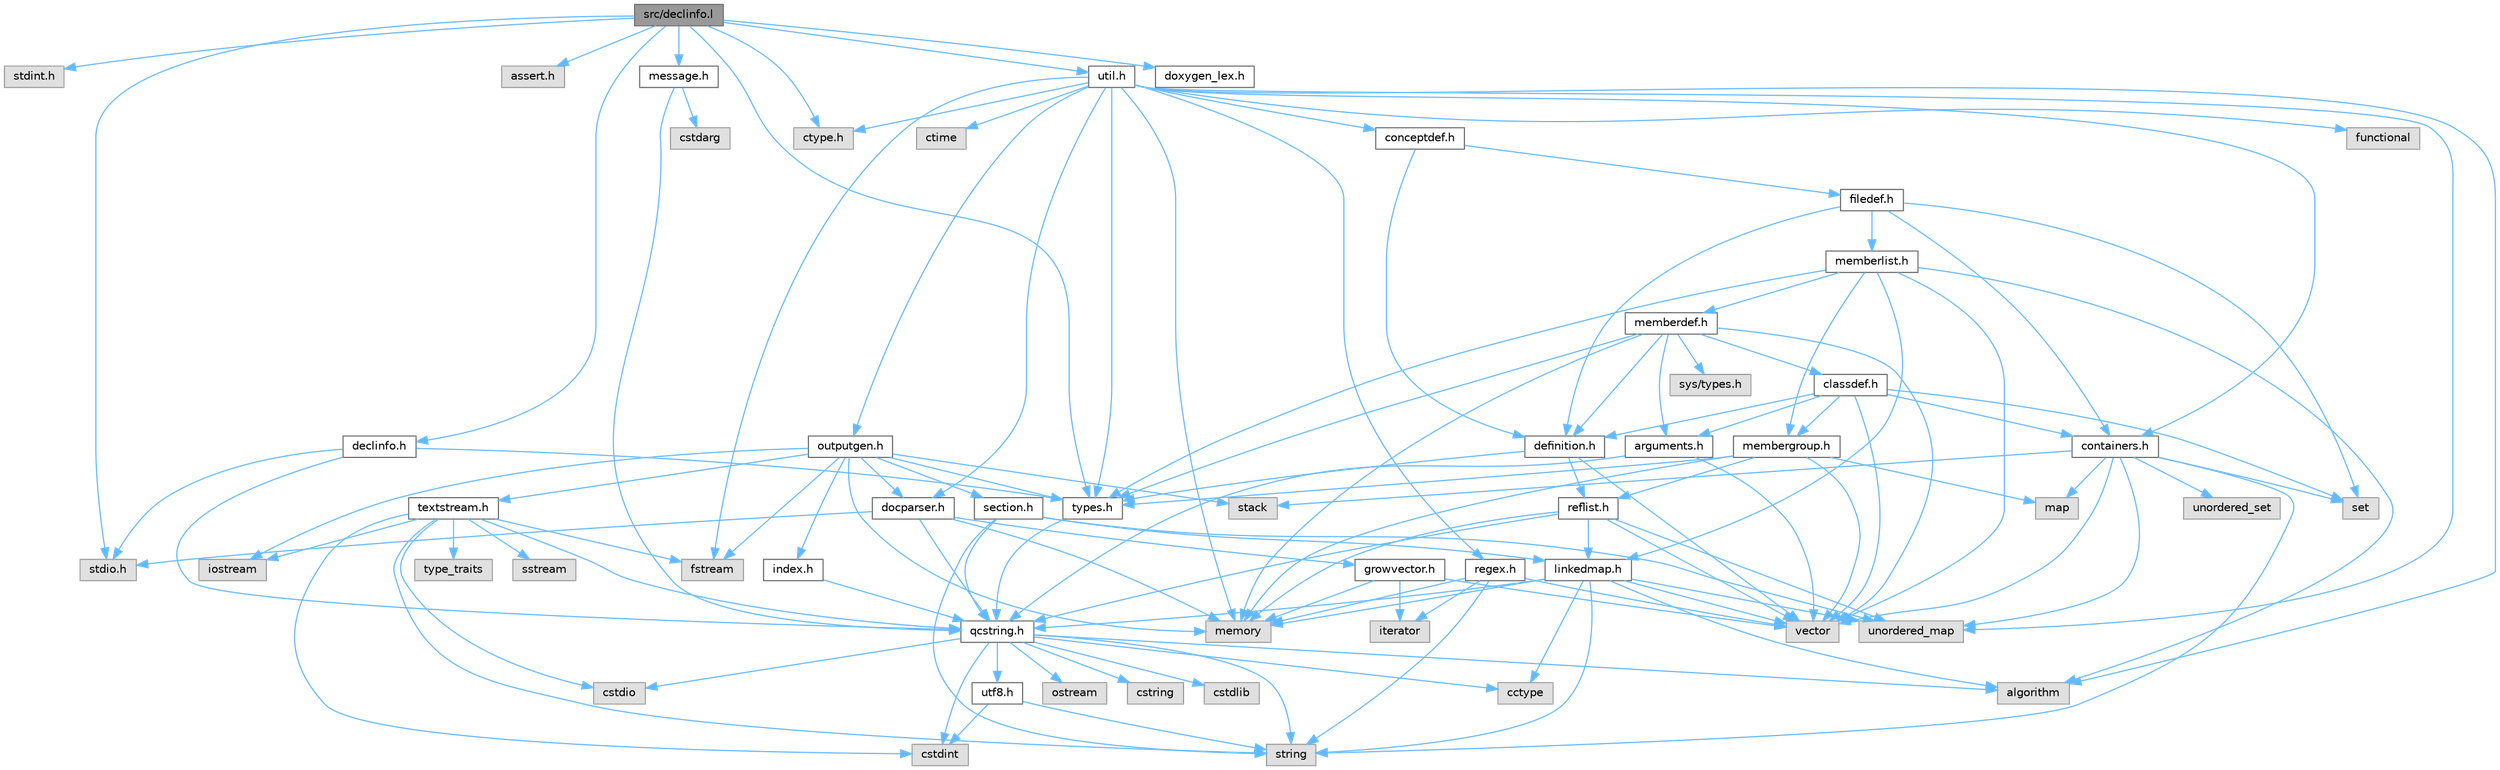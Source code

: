 digraph "src/declinfo.l"
{
 // INTERACTIVE_SVG=YES
 // LATEX_PDF_SIZE
  bgcolor="transparent";
  edge [fontname=Helvetica,fontsize=10,labelfontname=Helvetica,labelfontsize=10];
  node [fontname=Helvetica,fontsize=10,shape=box,height=0.2,width=0.4];
  Node1 [label="src/declinfo.l",height=0.2,width=0.4,color="gray40", fillcolor="grey60", style="filled", fontcolor="black",tooltip=" "];
  Node1 -> Node2 [color="steelblue1",style="solid"];
  Node2 [label="stdint.h",height=0.2,width=0.4,color="grey60", fillcolor="#E0E0E0", style="filled",tooltip=" "];
  Node1 -> Node3 [color="steelblue1",style="solid"];
  Node3 [label="stdio.h",height=0.2,width=0.4,color="grey60", fillcolor="#E0E0E0", style="filled",tooltip=" "];
  Node1 -> Node4 [color="steelblue1",style="solid"];
  Node4 [label="assert.h",height=0.2,width=0.4,color="grey60", fillcolor="#E0E0E0", style="filled",tooltip=" "];
  Node1 -> Node5 [color="steelblue1",style="solid"];
  Node5 [label="ctype.h",height=0.2,width=0.4,color="grey60", fillcolor="#E0E0E0", style="filled",tooltip=" "];
  Node1 -> Node6 [color="steelblue1",style="solid"];
  Node6 [label="declinfo.h",height=0.2,width=0.4,color="grey40", fillcolor="white", style="filled",URL="$d2/d4b/declinfo_8h.html",tooltip=" "];
  Node6 -> Node3 [color="steelblue1",style="solid"];
  Node6 -> Node7 [color="steelblue1",style="solid"];
  Node7 [label="qcstring.h",height=0.2,width=0.4,color="grey40", fillcolor="white", style="filled",URL="$d7/d5c/qcstring_8h.html",tooltip=" "];
  Node7 -> Node8 [color="steelblue1",style="solid"];
  Node8 [label="string",height=0.2,width=0.4,color="grey60", fillcolor="#E0E0E0", style="filled",tooltip=" "];
  Node7 -> Node9 [color="steelblue1",style="solid"];
  Node9 [label="algorithm",height=0.2,width=0.4,color="grey60", fillcolor="#E0E0E0", style="filled",tooltip=" "];
  Node7 -> Node10 [color="steelblue1",style="solid"];
  Node10 [label="cctype",height=0.2,width=0.4,color="grey60", fillcolor="#E0E0E0", style="filled",tooltip=" "];
  Node7 -> Node11 [color="steelblue1",style="solid"];
  Node11 [label="cstring",height=0.2,width=0.4,color="grey60", fillcolor="#E0E0E0", style="filled",tooltip=" "];
  Node7 -> Node12 [color="steelblue1",style="solid"];
  Node12 [label="cstdio",height=0.2,width=0.4,color="grey60", fillcolor="#E0E0E0", style="filled",tooltip=" "];
  Node7 -> Node13 [color="steelblue1",style="solid"];
  Node13 [label="cstdlib",height=0.2,width=0.4,color="grey60", fillcolor="#E0E0E0", style="filled",tooltip=" "];
  Node7 -> Node14 [color="steelblue1",style="solid"];
  Node14 [label="cstdint",height=0.2,width=0.4,color="grey60", fillcolor="#E0E0E0", style="filled",tooltip=" "];
  Node7 -> Node15 [color="steelblue1",style="solid"];
  Node15 [label="ostream",height=0.2,width=0.4,color="grey60", fillcolor="#E0E0E0", style="filled",tooltip=" "];
  Node7 -> Node16 [color="steelblue1",style="solid"];
  Node16 [label="utf8.h",height=0.2,width=0.4,color="grey40", fillcolor="white", style="filled",URL="$db/d7c/utf8_8h.html",tooltip="Various UTF8 related helper functions."];
  Node16 -> Node14 [color="steelblue1",style="solid"];
  Node16 -> Node8 [color="steelblue1",style="solid"];
  Node6 -> Node17 [color="steelblue1",style="solid"];
  Node17 [label="types.h",height=0.2,width=0.4,color="grey40", fillcolor="white", style="filled",URL="$d9/d49/types_8h.html",tooltip="This file contains a number of basic enums and types."];
  Node17 -> Node7 [color="steelblue1",style="solid"];
  Node1 -> Node18 [color="steelblue1",style="solid"];
  Node18 [label="util.h",height=0.2,width=0.4,color="grey40", fillcolor="white", style="filled",URL="$d8/d3c/util_8h.html",tooltip="A bunch of utility functions."];
  Node18 -> Node19 [color="steelblue1",style="solid"];
  Node19 [label="memory",height=0.2,width=0.4,color="grey60", fillcolor="#E0E0E0", style="filled",tooltip=" "];
  Node18 -> Node20 [color="steelblue1",style="solid"];
  Node20 [label="unordered_map",height=0.2,width=0.4,color="grey60", fillcolor="#E0E0E0", style="filled",tooltip=" "];
  Node18 -> Node9 [color="steelblue1",style="solid"];
  Node18 -> Node21 [color="steelblue1",style="solid"];
  Node21 [label="functional",height=0.2,width=0.4,color="grey60", fillcolor="#E0E0E0", style="filled",tooltip=" "];
  Node18 -> Node22 [color="steelblue1",style="solid"];
  Node22 [label="fstream",height=0.2,width=0.4,color="grey60", fillcolor="#E0E0E0", style="filled",tooltip=" "];
  Node18 -> Node23 [color="steelblue1",style="solid"];
  Node23 [label="ctime",height=0.2,width=0.4,color="grey60", fillcolor="#E0E0E0", style="filled",tooltip=" "];
  Node18 -> Node5 [color="steelblue1",style="solid"];
  Node18 -> Node17 [color="steelblue1",style="solid"];
  Node18 -> Node24 [color="steelblue1",style="solid"];
  Node24 [label="docparser.h",height=0.2,width=0.4,color="grey40", fillcolor="white", style="filled",URL="$de/d9c/docparser_8h.html",tooltip=" "];
  Node24 -> Node3 [color="steelblue1",style="solid"];
  Node24 -> Node19 [color="steelblue1",style="solid"];
  Node24 -> Node7 [color="steelblue1",style="solid"];
  Node24 -> Node25 [color="steelblue1",style="solid"];
  Node25 [label="growvector.h",height=0.2,width=0.4,color="grey40", fillcolor="white", style="filled",URL="$d7/d50/growvector_8h.html",tooltip=" "];
  Node25 -> Node26 [color="steelblue1",style="solid"];
  Node26 [label="vector",height=0.2,width=0.4,color="grey60", fillcolor="#E0E0E0", style="filled",tooltip=" "];
  Node25 -> Node19 [color="steelblue1",style="solid"];
  Node25 -> Node27 [color="steelblue1",style="solid"];
  Node27 [label="iterator",height=0.2,width=0.4,color="grey60", fillcolor="#E0E0E0", style="filled",tooltip=" "];
  Node18 -> Node28 [color="steelblue1",style="solid"];
  Node28 [label="containers.h",height=0.2,width=0.4,color="grey40", fillcolor="white", style="filled",URL="$d5/d75/containers_8h.html",tooltip=" "];
  Node28 -> Node26 [color="steelblue1",style="solid"];
  Node28 -> Node8 [color="steelblue1",style="solid"];
  Node28 -> Node29 [color="steelblue1",style="solid"];
  Node29 [label="set",height=0.2,width=0.4,color="grey60", fillcolor="#E0E0E0", style="filled",tooltip=" "];
  Node28 -> Node30 [color="steelblue1",style="solid"];
  Node30 [label="map",height=0.2,width=0.4,color="grey60", fillcolor="#E0E0E0", style="filled",tooltip=" "];
  Node28 -> Node31 [color="steelblue1",style="solid"];
  Node31 [label="unordered_set",height=0.2,width=0.4,color="grey60", fillcolor="#E0E0E0", style="filled",tooltip=" "];
  Node28 -> Node20 [color="steelblue1",style="solid"];
  Node28 -> Node32 [color="steelblue1",style="solid"];
  Node32 [label="stack",height=0.2,width=0.4,color="grey60", fillcolor="#E0E0E0", style="filled",tooltip=" "];
  Node18 -> Node33 [color="steelblue1",style="solid"];
  Node33 [label="outputgen.h",height=0.2,width=0.4,color="grey40", fillcolor="white", style="filled",URL="$df/d06/outputgen_8h.html",tooltip=" "];
  Node33 -> Node19 [color="steelblue1",style="solid"];
  Node33 -> Node32 [color="steelblue1",style="solid"];
  Node33 -> Node34 [color="steelblue1",style="solid"];
  Node34 [label="iostream",height=0.2,width=0.4,color="grey60", fillcolor="#E0E0E0", style="filled",tooltip=" "];
  Node33 -> Node22 [color="steelblue1",style="solid"];
  Node33 -> Node17 [color="steelblue1",style="solid"];
  Node33 -> Node35 [color="steelblue1",style="solid"];
  Node35 [label="index.h",height=0.2,width=0.4,color="grey40", fillcolor="white", style="filled",URL="$d1/db5/index_8h.html",tooltip=" "];
  Node35 -> Node7 [color="steelblue1",style="solid"];
  Node33 -> Node36 [color="steelblue1",style="solid"];
  Node36 [label="section.h",height=0.2,width=0.4,color="grey40", fillcolor="white", style="filled",URL="$d1/d2a/section_8h.html",tooltip=" "];
  Node36 -> Node8 [color="steelblue1",style="solid"];
  Node36 -> Node20 [color="steelblue1",style="solid"];
  Node36 -> Node7 [color="steelblue1",style="solid"];
  Node36 -> Node37 [color="steelblue1",style="solid"];
  Node37 [label="linkedmap.h",height=0.2,width=0.4,color="grey40", fillcolor="white", style="filled",URL="$da/de1/linkedmap_8h.html",tooltip=" "];
  Node37 -> Node20 [color="steelblue1",style="solid"];
  Node37 -> Node26 [color="steelblue1",style="solid"];
  Node37 -> Node19 [color="steelblue1",style="solid"];
  Node37 -> Node8 [color="steelblue1",style="solid"];
  Node37 -> Node9 [color="steelblue1",style="solid"];
  Node37 -> Node10 [color="steelblue1",style="solid"];
  Node37 -> Node7 [color="steelblue1",style="solid"];
  Node33 -> Node38 [color="steelblue1",style="solid"];
  Node38 [label="textstream.h",height=0.2,width=0.4,color="grey40", fillcolor="white", style="filled",URL="$d4/d7d/textstream_8h.html",tooltip=" "];
  Node38 -> Node8 [color="steelblue1",style="solid"];
  Node38 -> Node34 [color="steelblue1",style="solid"];
  Node38 -> Node39 [color="steelblue1",style="solid"];
  Node39 [label="sstream",height=0.2,width=0.4,color="grey60", fillcolor="#E0E0E0", style="filled",tooltip=" "];
  Node38 -> Node14 [color="steelblue1",style="solid"];
  Node38 -> Node12 [color="steelblue1",style="solid"];
  Node38 -> Node22 [color="steelblue1",style="solid"];
  Node38 -> Node40 [color="steelblue1",style="solid"];
  Node40 [label="type_traits",height=0.2,width=0.4,color="grey60", fillcolor="#E0E0E0", style="filled",tooltip=" "];
  Node38 -> Node7 [color="steelblue1",style="solid"];
  Node33 -> Node24 [color="steelblue1",style="solid"];
  Node18 -> Node41 [color="steelblue1",style="solid"];
  Node41 [label="regex.h",height=0.2,width=0.4,color="grey40", fillcolor="white", style="filled",URL="$d1/d21/regex_8h.html",tooltip=" "];
  Node41 -> Node19 [color="steelblue1",style="solid"];
  Node41 -> Node8 [color="steelblue1",style="solid"];
  Node41 -> Node26 [color="steelblue1",style="solid"];
  Node41 -> Node27 [color="steelblue1",style="solid"];
  Node18 -> Node42 [color="steelblue1",style="solid"];
  Node42 [label="conceptdef.h",height=0.2,width=0.4,color="grey40", fillcolor="white", style="filled",URL="$da/df1/conceptdef_8h.html",tooltip=" "];
  Node42 -> Node43 [color="steelblue1",style="solid"];
  Node43 [label="definition.h",height=0.2,width=0.4,color="grey40", fillcolor="white", style="filled",URL="$df/da1/definition_8h.html",tooltip=" "];
  Node43 -> Node26 [color="steelblue1",style="solid"];
  Node43 -> Node17 [color="steelblue1",style="solid"];
  Node43 -> Node44 [color="steelblue1",style="solid"];
  Node44 [label="reflist.h",height=0.2,width=0.4,color="grey40", fillcolor="white", style="filled",URL="$d1/d02/reflist_8h.html",tooltip=" "];
  Node44 -> Node26 [color="steelblue1",style="solid"];
  Node44 -> Node20 [color="steelblue1",style="solid"];
  Node44 -> Node19 [color="steelblue1",style="solid"];
  Node44 -> Node7 [color="steelblue1",style="solid"];
  Node44 -> Node37 [color="steelblue1",style="solid"];
  Node42 -> Node45 [color="steelblue1",style="solid"];
  Node45 [label="filedef.h",height=0.2,width=0.4,color="grey40", fillcolor="white", style="filled",URL="$d4/d3a/filedef_8h.html",tooltip=" "];
  Node45 -> Node29 [color="steelblue1",style="solid"];
  Node45 -> Node43 [color="steelblue1",style="solid"];
  Node45 -> Node46 [color="steelblue1",style="solid"];
  Node46 [label="memberlist.h",height=0.2,width=0.4,color="grey40", fillcolor="white", style="filled",URL="$dd/d78/memberlist_8h.html",tooltip=" "];
  Node46 -> Node26 [color="steelblue1",style="solid"];
  Node46 -> Node9 [color="steelblue1",style="solid"];
  Node46 -> Node47 [color="steelblue1",style="solid"];
  Node47 [label="memberdef.h",height=0.2,width=0.4,color="grey40", fillcolor="white", style="filled",URL="$d4/d46/memberdef_8h.html",tooltip=" "];
  Node47 -> Node26 [color="steelblue1",style="solid"];
  Node47 -> Node19 [color="steelblue1",style="solid"];
  Node47 -> Node48 [color="steelblue1",style="solid"];
  Node48 [label="sys/types.h",height=0.2,width=0.4,color="grey60", fillcolor="#E0E0E0", style="filled",tooltip=" "];
  Node47 -> Node17 [color="steelblue1",style="solid"];
  Node47 -> Node43 [color="steelblue1",style="solid"];
  Node47 -> Node49 [color="steelblue1",style="solid"];
  Node49 [label="arguments.h",height=0.2,width=0.4,color="grey40", fillcolor="white", style="filled",URL="$df/d9b/arguments_8h.html",tooltip=" "];
  Node49 -> Node26 [color="steelblue1",style="solid"];
  Node49 -> Node7 [color="steelblue1",style="solid"];
  Node47 -> Node50 [color="steelblue1",style="solid"];
  Node50 [label="classdef.h",height=0.2,width=0.4,color="grey40", fillcolor="white", style="filled",URL="$d1/da6/classdef_8h.html",tooltip=" "];
  Node50 -> Node26 [color="steelblue1",style="solid"];
  Node50 -> Node29 [color="steelblue1",style="solid"];
  Node50 -> Node28 [color="steelblue1",style="solid"];
  Node50 -> Node43 [color="steelblue1",style="solid"];
  Node50 -> Node49 [color="steelblue1",style="solid"];
  Node50 -> Node51 [color="steelblue1",style="solid"];
  Node51 [label="membergroup.h",height=0.2,width=0.4,color="grey40", fillcolor="white", style="filled",URL="$d9/d11/membergroup_8h.html",tooltip=" "];
  Node51 -> Node26 [color="steelblue1",style="solid"];
  Node51 -> Node30 [color="steelblue1",style="solid"];
  Node51 -> Node19 [color="steelblue1",style="solid"];
  Node51 -> Node17 [color="steelblue1",style="solid"];
  Node51 -> Node44 [color="steelblue1",style="solid"];
  Node46 -> Node37 [color="steelblue1",style="solid"];
  Node46 -> Node17 [color="steelblue1",style="solid"];
  Node46 -> Node51 [color="steelblue1",style="solid"];
  Node45 -> Node28 [color="steelblue1",style="solid"];
  Node1 -> Node52 [color="steelblue1",style="solid"];
  Node52 [label="message.h",height=0.2,width=0.4,color="grey40", fillcolor="white", style="filled",URL="$d2/d0d/message_8h.html",tooltip=" "];
  Node52 -> Node53 [color="steelblue1",style="solid"];
  Node53 [label="cstdarg",height=0.2,width=0.4,color="grey60", fillcolor="#E0E0E0", style="filled",tooltip=" "];
  Node52 -> Node7 [color="steelblue1",style="solid"];
  Node1 -> Node17 [color="steelblue1",style="solid"];
  Node1 -> Node54 [color="steelblue1",style="solid"];
  Node54 [label="doxygen_lex.h",height=0.2,width=0.4,color="grey40", fillcolor="white", style="filled",URL="$d6/da5/doxygen__lex_8h.html",tooltip=" "];
}
